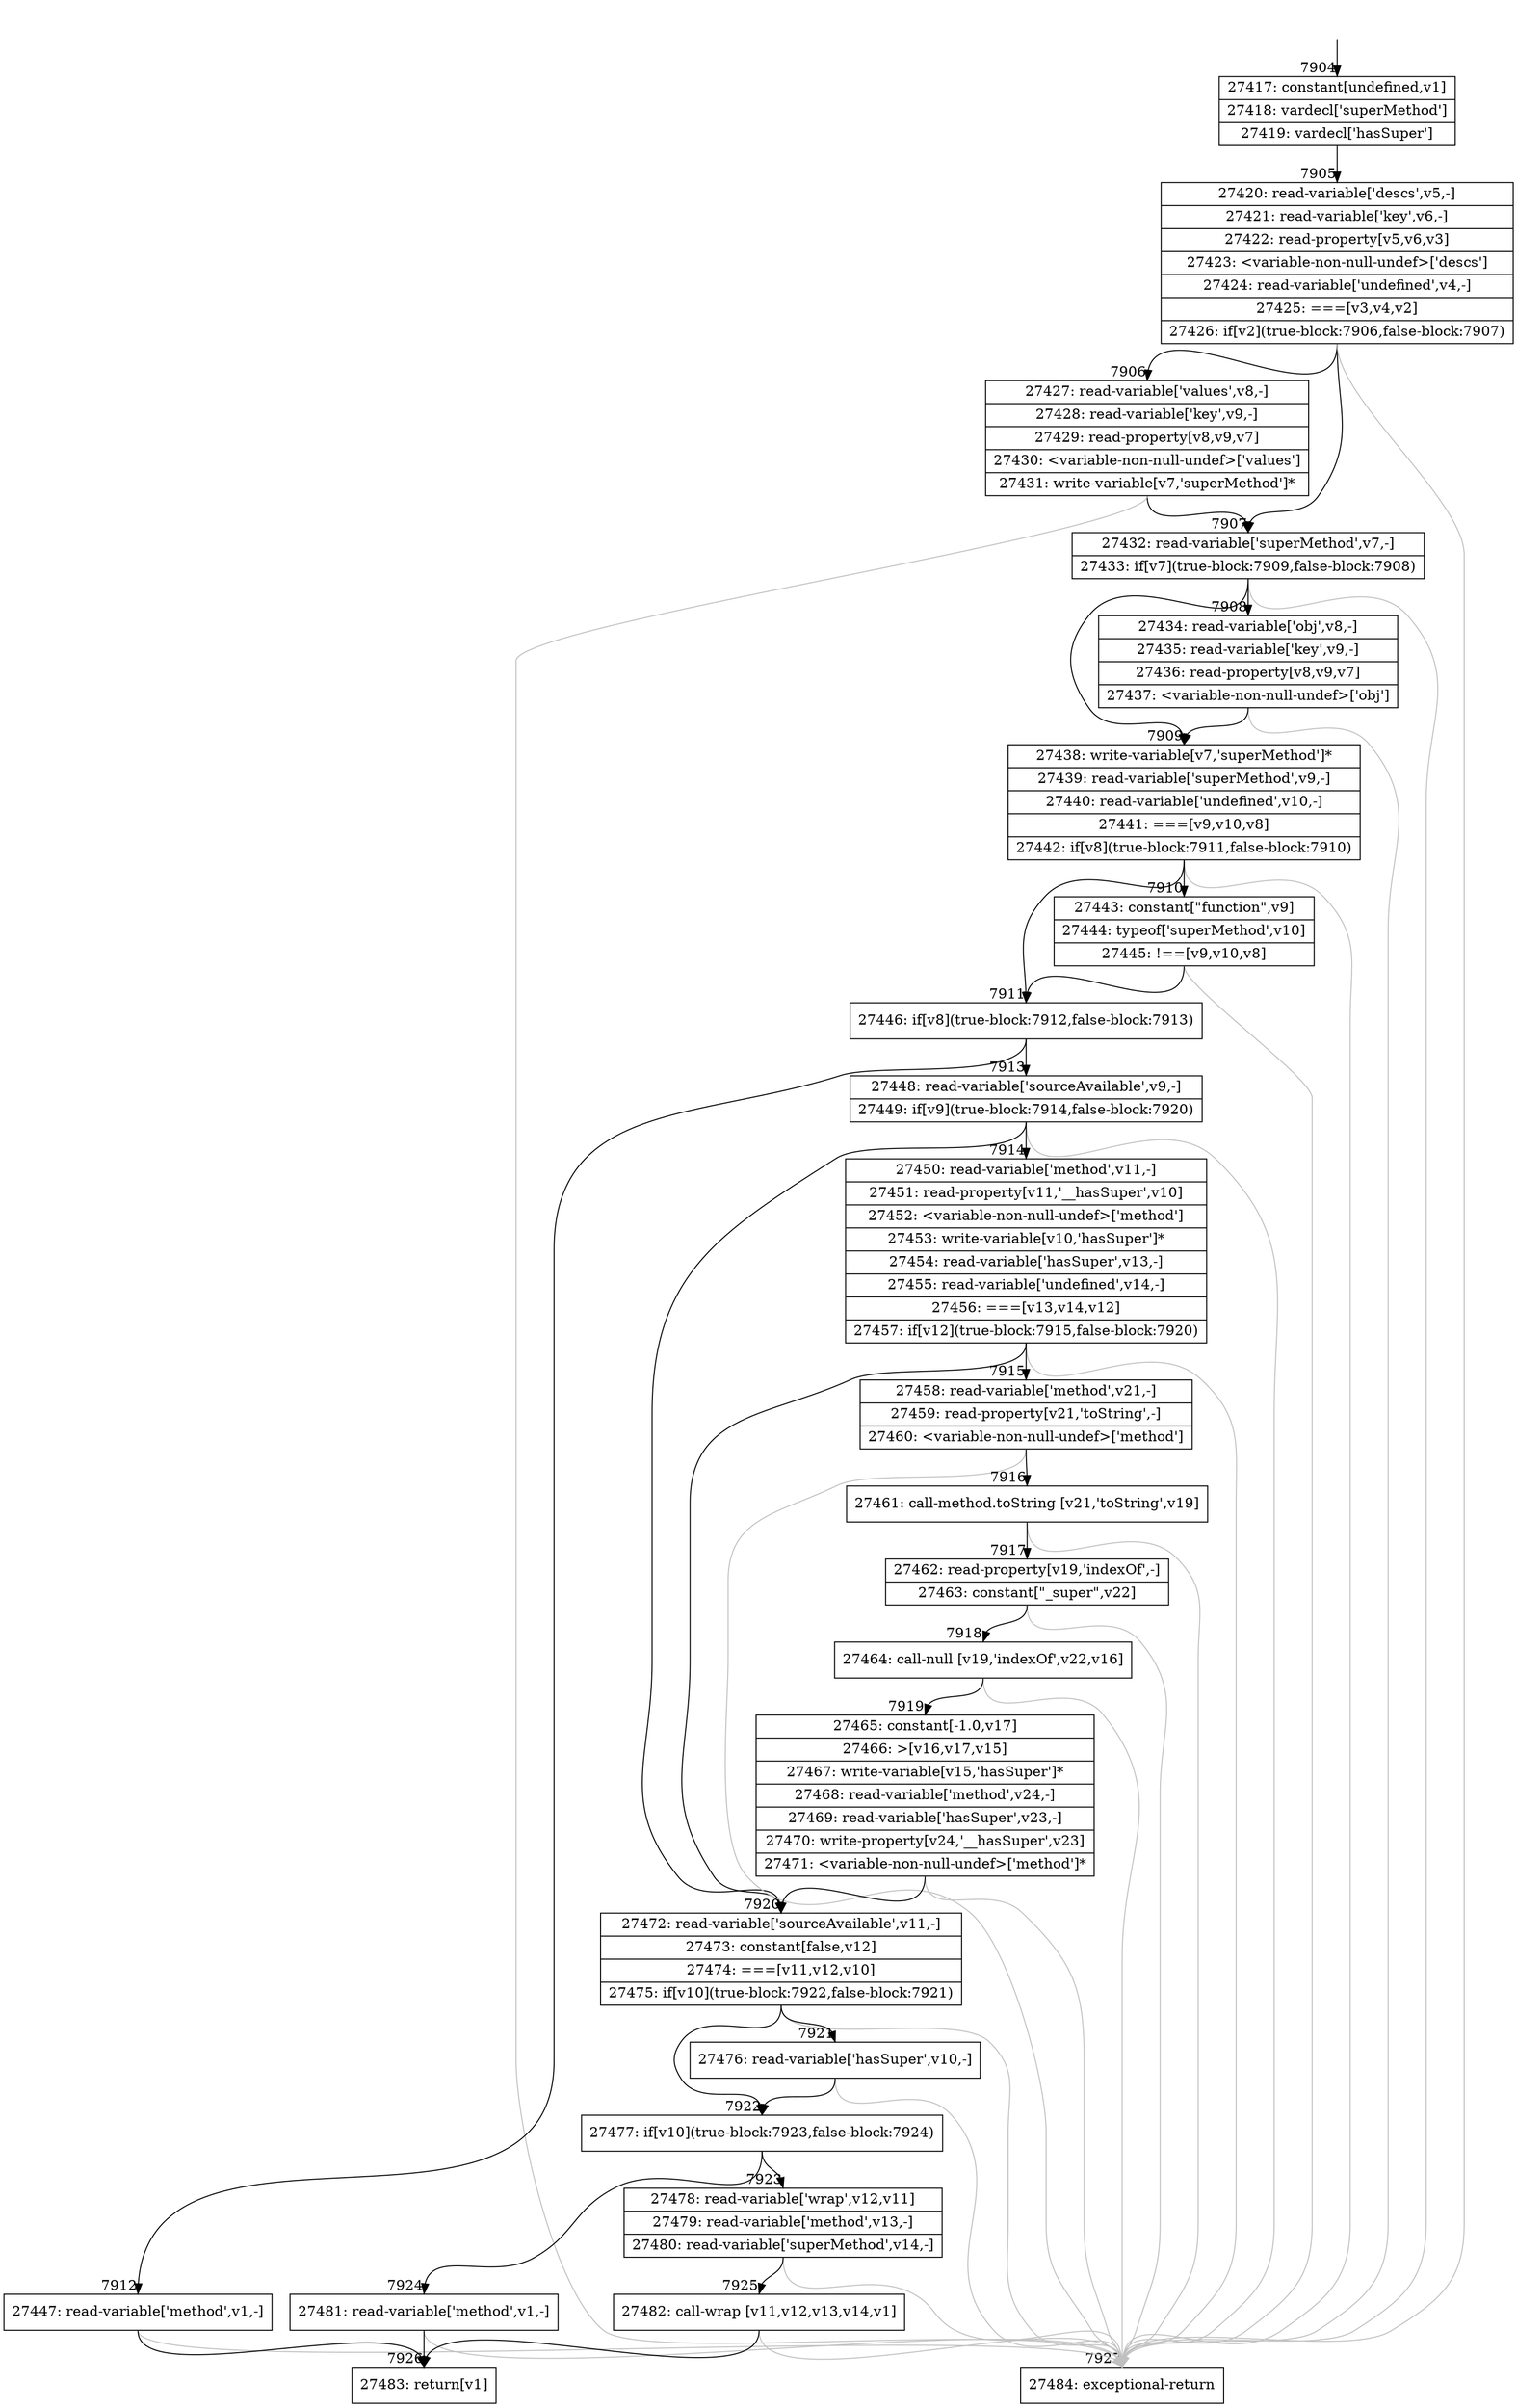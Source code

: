 digraph {
rankdir="TD"
BB_entry671[shape=none,label=""];
BB_entry671 -> BB7904 [tailport=s, headport=n, headlabel="    7904"]
BB7904 [shape=record label="{27417: constant[undefined,v1]|27418: vardecl['superMethod']|27419: vardecl['hasSuper']}" ] 
BB7904 -> BB7905 [tailport=s, headport=n, headlabel="      7905"]
BB7905 [shape=record label="{27420: read-variable['descs',v5,-]|27421: read-variable['key',v6,-]|27422: read-property[v5,v6,v3]|27423: \<variable-non-null-undef\>['descs']|27424: read-variable['undefined',v4,-]|27425: ===[v3,v4,v2]|27426: if[v2](true-block:7906,false-block:7907)}" ] 
BB7905 -> BB7906 [tailport=s, headport=n, headlabel="      7906"]
BB7905 -> BB7907 [tailport=s, headport=n, headlabel="      7907"]
BB7905 -> BB7927 [tailport=s, headport=n, color=gray, headlabel="      7927"]
BB7906 [shape=record label="{27427: read-variable['values',v8,-]|27428: read-variable['key',v9,-]|27429: read-property[v8,v9,v7]|27430: \<variable-non-null-undef\>['values']|27431: write-variable[v7,'superMethod']*}" ] 
BB7906 -> BB7907 [tailport=s, headport=n]
BB7906 -> BB7927 [tailport=s, headport=n, color=gray]
BB7907 [shape=record label="{27432: read-variable['superMethod',v7,-]|27433: if[v7](true-block:7909,false-block:7908)}" ] 
BB7907 -> BB7909 [tailport=s, headport=n, headlabel="      7909"]
BB7907 -> BB7908 [tailport=s, headport=n, headlabel="      7908"]
BB7907 -> BB7927 [tailport=s, headport=n, color=gray]
BB7908 [shape=record label="{27434: read-variable['obj',v8,-]|27435: read-variable['key',v9,-]|27436: read-property[v8,v9,v7]|27437: \<variable-non-null-undef\>['obj']}" ] 
BB7908 -> BB7909 [tailport=s, headport=n]
BB7908 -> BB7927 [tailport=s, headport=n, color=gray]
BB7909 [shape=record label="{27438: write-variable[v7,'superMethod']*|27439: read-variable['superMethod',v9,-]|27440: read-variable['undefined',v10,-]|27441: ===[v9,v10,v8]|27442: if[v8](true-block:7911,false-block:7910)}" ] 
BB7909 -> BB7911 [tailport=s, headport=n, headlabel="      7911"]
BB7909 -> BB7910 [tailport=s, headport=n, headlabel="      7910"]
BB7909 -> BB7927 [tailport=s, headport=n, color=gray]
BB7910 [shape=record label="{27443: constant[\"function\",v9]|27444: typeof['superMethod',v10]|27445: !==[v9,v10,v8]}" ] 
BB7910 -> BB7911 [tailport=s, headport=n]
BB7910 -> BB7927 [tailport=s, headport=n, color=gray]
BB7911 [shape=record label="{27446: if[v8](true-block:7912,false-block:7913)}" ] 
BB7911 -> BB7912 [tailport=s, headport=n, headlabel="      7912"]
BB7911 -> BB7913 [tailport=s, headport=n, headlabel="      7913"]
BB7912 [shape=record label="{27447: read-variable['method',v1,-]}" ] 
BB7912 -> BB7926 [tailport=s, headport=n, headlabel="      7926"]
BB7912 -> BB7927 [tailport=s, headport=n, color=gray]
BB7913 [shape=record label="{27448: read-variable['sourceAvailable',v9,-]|27449: if[v9](true-block:7914,false-block:7920)}" ] 
BB7913 -> BB7914 [tailport=s, headport=n, headlabel="      7914"]
BB7913 -> BB7920 [tailport=s, headport=n, headlabel="      7920"]
BB7913 -> BB7927 [tailport=s, headport=n, color=gray]
BB7914 [shape=record label="{27450: read-variable['method',v11,-]|27451: read-property[v11,'__hasSuper',v10]|27452: \<variable-non-null-undef\>['method']|27453: write-variable[v10,'hasSuper']*|27454: read-variable['hasSuper',v13,-]|27455: read-variable['undefined',v14,-]|27456: ===[v13,v14,v12]|27457: if[v12](true-block:7915,false-block:7920)}" ] 
BB7914 -> BB7915 [tailport=s, headport=n, headlabel="      7915"]
BB7914 -> BB7920 [tailport=s, headport=n]
BB7914 -> BB7927 [tailport=s, headport=n, color=gray]
BB7915 [shape=record label="{27458: read-variable['method',v21,-]|27459: read-property[v21,'toString',-]|27460: \<variable-non-null-undef\>['method']}" ] 
BB7915 -> BB7916 [tailport=s, headport=n, headlabel="      7916"]
BB7915 -> BB7927 [tailport=s, headport=n, color=gray]
BB7916 [shape=record label="{27461: call-method.toString [v21,'toString',v19]}" ] 
BB7916 -> BB7917 [tailport=s, headport=n, headlabel="      7917"]
BB7916 -> BB7927 [tailport=s, headport=n, color=gray]
BB7917 [shape=record label="{27462: read-property[v19,'indexOf',-]|27463: constant[\"_super\",v22]}" ] 
BB7917 -> BB7918 [tailport=s, headport=n, headlabel="      7918"]
BB7917 -> BB7927 [tailport=s, headport=n, color=gray]
BB7918 [shape=record label="{27464: call-null [v19,'indexOf',v22,v16]}" ] 
BB7918 -> BB7919 [tailport=s, headport=n, headlabel="      7919"]
BB7918 -> BB7927 [tailport=s, headport=n, color=gray]
BB7919 [shape=record label="{27465: constant[-1.0,v17]|27466: \>[v16,v17,v15]|27467: write-variable[v15,'hasSuper']*|27468: read-variable['method',v24,-]|27469: read-variable['hasSuper',v23,-]|27470: write-property[v24,'__hasSuper',v23]|27471: \<variable-non-null-undef\>['method']*}" ] 
BB7919 -> BB7920 [tailport=s, headport=n]
BB7919 -> BB7927 [tailport=s, headport=n, color=gray]
BB7920 [shape=record label="{27472: read-variable['sourceAvailable',v11,-]|27473: constant[false,v12]|27474: ===[v11,v12,v10]|27475: if[v10](true-block:7922,false-block:7921)}" ] 
BB7920 -> BB7922 [tailport=s, headport=n, headlabel="      7922"]
BB7920 -> BB7921 [tailport=s, headport=n, headlabel="      7921"]
BB7920 -> BB7927 [tailport=s, headport=n, color=gray]
BB7921 [shape=record label="{27476: read-variable['hasSuper',v10,-]}" ] 
BB7921 -> BB7922 [tailport=s, headport=n]
BB7921 -> BB7927 [tailport=s, headport=n, color=gray]
BB7922 [shape=record label="{27477: if[v10](true-block:7923,false-block:7924)}" ] 
BB7922 -> BB7923 [tailport=s, headport=n, headlabel="      7923"]
BB7922 -> BB7924 [tailport=s, headport=n, headlabel="      7924"]
BB7923 [shape=record label="{27478: read-variable['wrap',v12,v11]|27479: read-variable['method',v13,-]|27480: read-variable['superMethod',v14,-]}" ] 
BB7923 -> BB7925 [tailport=s, headport=n, headlabel="      7925"]
BB7923 -> BB7927 [tailport=s, headport=n, color=gray]
BB7924 [shape=record label="{27481: read-variable['method',v1,-]}" ] 
BB7924 -> BB7926 [tailport=s, headport=n]
BB7924 -> BB7927 [tailport=s, headport=n, color=gray]
BB7925 [shape=record label="{27482: call-wrap [v11,v12,v13,v14,v1]}" ] 
BB7925 -> BB7926 [tailport=s, headport=n]
BB7925 -> BB7927 [tailport=s, headport=n, color=gray]
BB7926 [shape=record label="{27483: return[v1]}" ] 
BB7927 [shape=record label="{27484: exceptional-return}" ] 
//#$~ 14602
}
